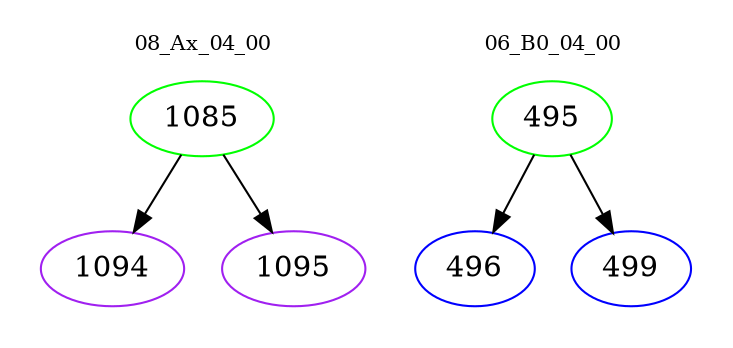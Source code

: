 digraph{
subgraph cluster_0 {
color = white
label = "08_Ax_04_00";
fontsize=10;
T0_1085 [label="1085", color="green"]
T0_1085 -> T0_1094 [color="black"]
T0_1094 [label="1094", color="purple"]
T0_1085 -> T0_1095 [color="black"]
T0_1095 [label="1095", color="purple"]
}
subgraph cluster_1 {
color = white
label = "06_B0_04_00";
fontsize=10;
T1_495 [label="495", color="green"]
T1_495 -> T1_496 [color="black"]
T1_496 [label="496", color="blue"]
T1_495 -> T1_499 [color="black"]
T1_499 [label="499", color="blue"]
}
}
